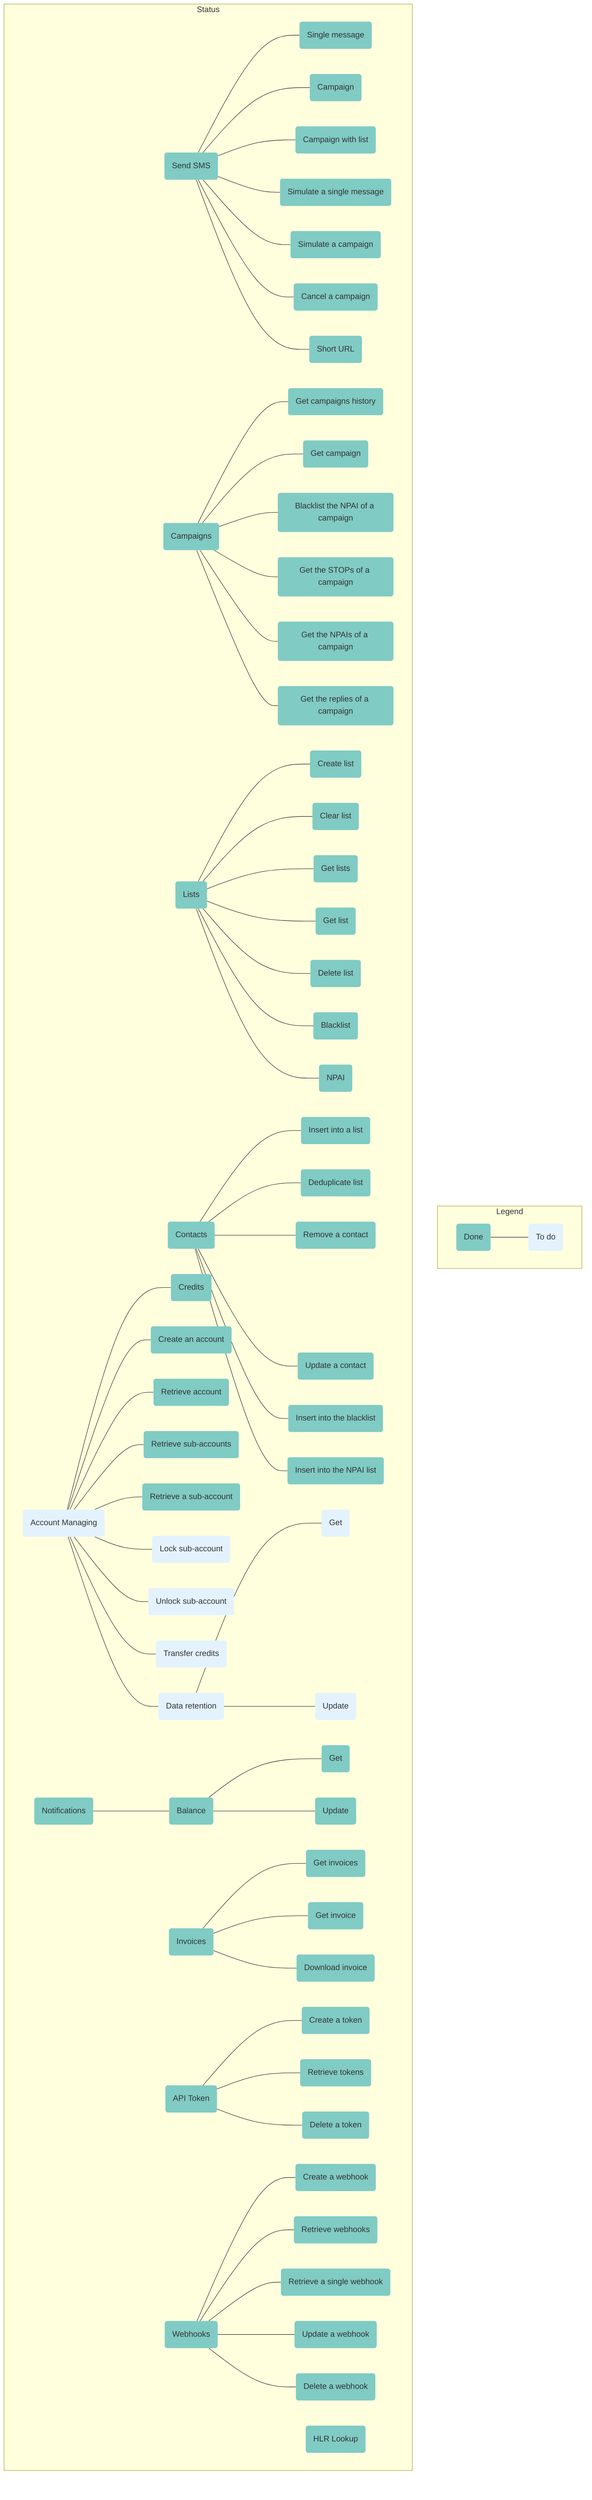 flowchart BT
    subgraph Legend
        direction LR
        done(Done):::done --- todo(To do):::todo
    end
    subgraph Status
        direction LR
        sendsms(Send SMS):::done --- sendsms1(Single message):::done
        sendsms(Send SMS):::done --- sendsms2(Campaign):::done
        sendsms(Send SMS):::done --- sendsms3(Campaign with list):::done
        sendsms(Send SMS):::done --- sendsms4(Simulate a single message):::done
        sendsms(Send SMS):::done --- sendsms5(Simulate a campaign):::done
        sendsms(Send SMS):::done --- sendsms6(Cancel a campaign):::done
        sendsms(Send SMS):::done --- sendsms7(Short URL):::done
        campaigns(Campaigns):::done --- campaigns1(Get campaigns history):::done
        campaigns(Campaigns):::done --- campaigns2(Get campaign):::done
        campaigns(Campaigns):::done --- campaigns3(Blacklist the NPAI of a campaign):::done
        campaigns(Campaigns):::done --- campaigns4(Get the STOPs of a campaign):::done
        campaigns(Campaigns):::done --- campaigns5(Get the NPAIs of a campaign):::done
        campaigns(Campaigns):::done --- campaigns6(Get the replies of a campaign):::done
        lists(Lists):::done --- lists1(Create list):::done
        lists(Lists):::done --- lists2(Clear list):::done
        lists(Lists):::done --- lists3(Get lists):::done
        lists(Lists):::done --- lists4(Get list):::done
        lists(Lists):::done --- lists5(Delete list):::done
        lists(Lists):::done --- lists6(Blacklist):::done
        lists(Lists):::done --- lists7(NPAI):::done
        cont(Contacts):::done --- cont1(Insert into a list):::done
        cont(Contacts):::done --- cont2(Deduplicate list):::done
        cont(Contacts):::done --- cont3(Remove a contact):::done
        cont(Contacts):::done --- cont4(Update a contact):::done
        cont(Contacts):::done --- cont5(Insert into the blacklist):::done
        cont(Contacts):::done --- cont6(Insert into the NPAI list):::done
        accmgmt(Account Managing):::todo --- accmgmt1(Credits):::done
        accmgmt(Account Managing):::todo --- accmgmt2(Create an account):::done
        accmgmt(Account Managing):::todo --- accmgmt3(Retrieve account):::done
        accmgmt(Account Managing):::todo --- accmgmt4(Retrieve sub-accounts):::done
        accmgmt(Account Managing):::todo --- accmgmt5(Retrieve a sub-account):::done
        accmgmt(Account Managing):::todo --- accmgmt6(Lock sub-account):::todo
        accmgmt(Account Managing):::todo --- accmgmt7(Unlock sub-account):::todo
        accmgmt(Account Managing):::todo --- accmgmt8(Transfer credits):::todo
        accmgmt(Account Managing):::todo --- accmgmt9(Data retention):::todo
        accmgmt9(Data retention):::todo --- dataretentionget(Get):::todo
        accmgmt9(Data retention):::todo --- dataretentionupdate(Update):::todo
        notif(Notifications):::done --- notif1(Balance):::done
        notif1(Balance):::done --- notifget(Get):::done
        notif1(Balance):::done --- notifupdate(Update):::done
        invoices(Invoices):::done --- invoices1(Get invoices):::done
        invoices(Invoices):::done --- invoices2(Get invoice):::done
        invoices(Invoices):::done --- invoices3(Download invoice):::done
        apitoken(API Token):::done --- apitoken1(Create a token):::done
        apitoken(API Token):::done --- apitoken2(Retrieve tokens):::done
        apitoken(API Token):::done --- apitoken3(Delete a token):::done
        hlrlookup(HLR Lookup):::done
        webhooks(Webhooks):::done --- webhooks2(Create a webhook):::done
        webhooks(Webhooks):::done --- webhooks3(Retrieve webhooks):::done
        webhooks(Webhooks):::done --- webhooks4(Retrieve a single webhook):::done
        webhooks(Webhooks):::done --- webhooks5(Update a webhook):::done
        webhooks(Webhooks):::done --- webhooks6(Delete a webhook):::done
    end
    classDef done fill:#80CBC4,stroke-opacity:0;
    classDef todo fill:#E3F2FD,stroke-opacity:0;